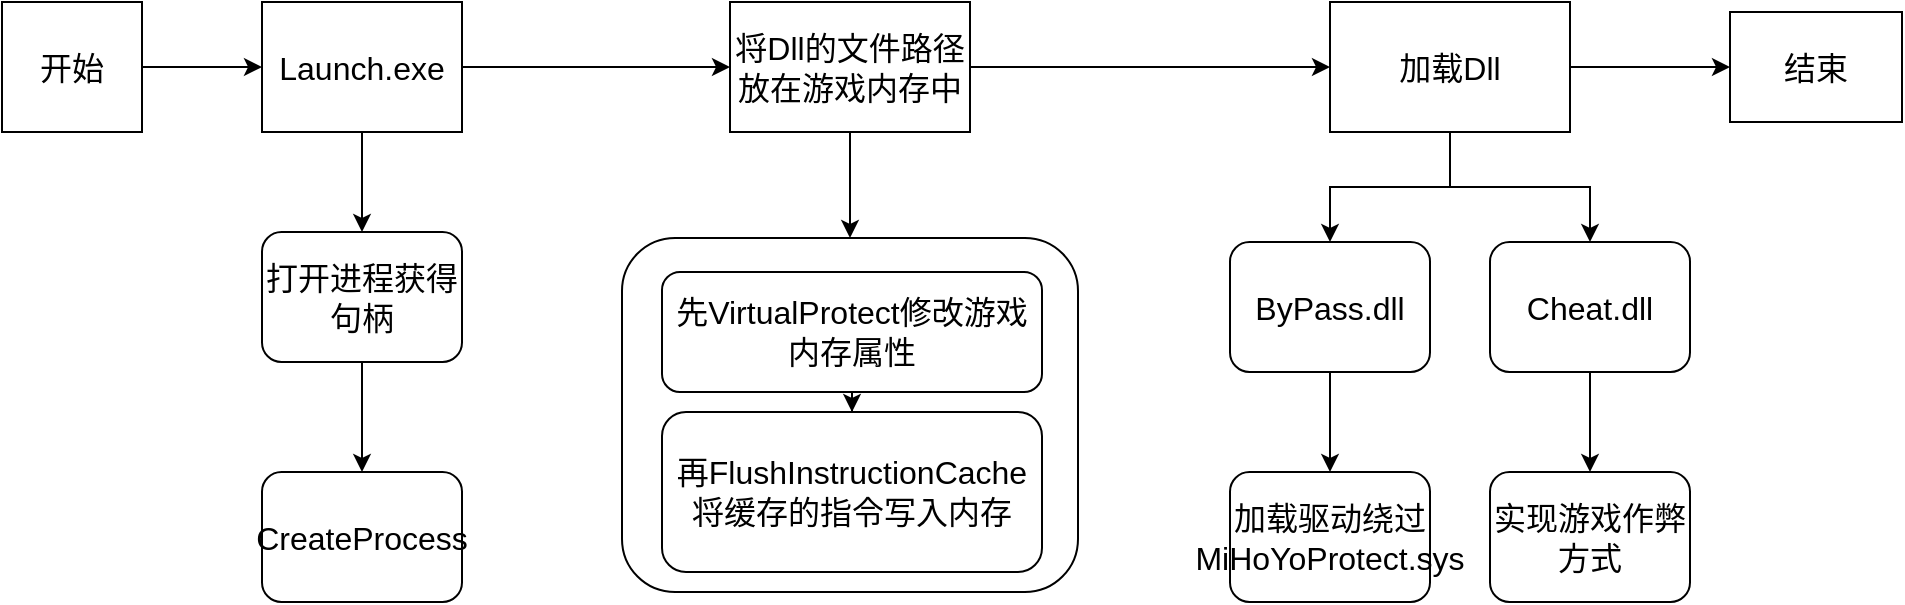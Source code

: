 <mxfile version="24.7.7">
  <diagram name="第 1 页" id="e_IjWnhNF0fLR_qOTUyp">
    <mxGraphModel dx="1365" dy="766" grid="1" gridSize="10" guides="1" tooltips="1" connect="1" arrows="1" fold="1" page="1" pageScale="1" pageWidth="827" pageHeight="1169" math="0" shadow="0">
      <root>
        <mxCell id="0" />
        <mxCell id="1" parent="0" />
        <mxCell id="D3yn_jxY5x2qavKiKTVe-3" value="" style="edgeStyle=orthogonalEdgeStyle;rounded=0;orthogonalLoop=1;jettySize=auto;html=1;fontSize=16;" edge="1" parent="1" source="D3yn_jxY5x2qavKiKTVe-1" target="D3yn_jxY5x2qavKiKTVe-2">
          <mxGeometry relative="1" as="geometry" />
        </mxCell>
        <mxCell id="D3yn_jxY5x2qavKiKTVe-1" value="开始" style="rounded=0;whiteSpace=wrap;html=1;fontSize=16;" vertex="1" parent="1">
          <mxGeometry x="80" y="555" width="70" height="65" as="geometry" />
        </mxCell>
        <mxCell id="D3yn_jxY5x2qavKiKTVe-7" value="" style="edgeStyle=orthogonalEdgeStyle;rounded=0;orthogonalLoop=1;jettySize=auto;html=1;fontSize=16;" edge="1" parent="1" source="D3yn_jxY5x2qavKiKTVe-2" target="D3yn_jxY5x2qavKiKTVe-6">
          <mxGeometry relative="1" as="geometry" />
        </mxCell>
        <mxCell id="D3yn_jxY5x2qavKiKTVe-21" value="" style="edgeStyle=orthogonalEdgeStyle;rounded=0;orthogonalLoop=1;jettySize=auto;html=1;fontSize=16;" edge="1" parent="1" source="D3yn_jxY5x2qavKiKTVe-2" target="D3yn_jxY5x2qavKiKTVe-20">
          <mxGeometry relative="1" as="geometry" />
        </mxCell>
        <mxCell id="D3yn_jxY5x2qavKiKTVe-2" value="Launch.exe" style="rounded=0;whiteSpace=wrap;html=1;fontSize=16;" vertex="1" parent="1">
          <mxGeometry x="210" y="555" width="100" height="65" as="geometry" />
        </mxCell>
        <mxCell id="D3yn_jxY5x2qavKiKTVe-9" value="" style="edgeStyle=orthogonalEdgeStyle;rounded=0;orthogonalLoop=1;jettySize=auto;html=1;fontSize=16;" edge="1" parent="1" source="D3yn_jxY5x2qavKiKTVe-6" target="D3yn_jxY5x2qavKiKTVe-8">
          <mxGeometry relative="1" as="geometry" />
        </mxCell>
        <mxCell id="D3yn_jxY5x2qavKiKTVe-6" value="打开进程获得句柄" style="rounded=1;whiteSpace=wrap;html=1;fontSize=16;" vertex="1" parent="1">
          <mxGeometry x="210" y="670" width="100" height="65" as="geometry" />
        </mxCell>
        <mxCell id="D3yn_jxY5x2qavKiKTVe-8" value="CreateProcess" style="rounded=1;whiteSpace=wrap;html=1;fontSize=16;" vertex="1" parent="1">
          <mxGeometry x="210" y="790" width="100" height="65" as="geometry" />
        </mxCell>
        <mxCell id="D3yn_jxY5x2qavKiKTVe-14" value="" style="edgeStyle=orthogonalEdgeStyle;rounded=0;orthogonalLoop=1;jettySize=auto;html=1;fontSize=16;" edge="1" parent="1" source="D3yn_jxY5x2qavKiKTVe-10" target="D3yn_jxY5x2qavKiKTVe-13">
          <mxGeometry relative="1" as="geometry" />
        </mxCell>
        <mxCell id="D3yn_jxY5x2qavKiKTVe-10" value="ByPass.dll" style="rounded=1;whiteSpace=wrap;html=1;fontSize=16;" vertex="1" parent="1">
          <mxGeometry x="694" y="675" width="100" height="65" as="geometry" />
        </mxCell>
        <mxCell id="D3yn_jxY5x2qavKiKTVe-13" value="加载驱动绕过&lt;div style=&quot;font-size: 16px;&quot;&gt;MiHoYoProtect.sys&lt;br style=&quot;font-size: 16px;&quot;&gt;&lt;/div&gt;" style="rounded=1;whiteSpace=wrap;html=1;fontSize=16;" vertex="1" parent="1">
          <mxGeometry x="694" y="790" width="100" height="65" as="geometry" />
        </mxCell>
        <mxCell id="D3yn_jxY5x2qavKiKTVe-19" value="" style="edgeStyle=orthogonalEdgeStyle;rounded=0;orthogonalLoop=1;jettySize=auto;html=1;fontSize=16;" edge="1" parent="1" source="D3yn_jxY5x2qavKiKTVe-15" target="D3yn_jxY5x2qavKiKTVe-18">
          <mxGeometry relative="1" as="geometry" />
        </mxCell>
        <mxCell id="D3yn_jxY5x2qavKiKTVe-15" value="Cheat.dll" style="rounded=1;whiteSpace=wrap;html=1;fontSize=16;" vertex="1" parent="1">
          <mxGeometry x="824" y="675" width="100" height="65" as="geometry" />
        </mxCell>
        <mxCell id="D3yn_jxY5x2qavKiKTVe-18" value="&lt;div style=&quot;font-size: 16px;&quot;&gt;实现游戏作弊方式&lt;br style=&quot;font-size: 16px;&quot;&gt;&lt;/div&gt;" style="rounded=1;whiteSpace=wrap;html=1;fontSize=16;" vertex="1" parent="1">
          <mxGeometry x="824" y="790" width="100" height="65" as="geometry" />
        </mxCell>
        <mxCell id="D3yn_jxY5x2qavKiKTVe-23" value="" style="edgeStyle=orthogonalEdgeStyle;rounded=0;orthogonalLoop=1;jettySize=auto;html=1;fontSize=16;" edge="1" parent="1" source="D3yn_jxY5x2qavKiKTVe-20" target="D3yn_jxY5x2qavKiKTVe-22">
          <mxGeometry relative="1" as="geometry" />
        </mxCell>
        <mxCell id="D3yn_jxY5x2qavKiKTVe-28" value="" style="edgeStyle=orthogonalEdgeStyle;rounded=0;orthogonalLoop=1;jettySize=auto;html=1;fontSize=16;" edge="1" parent="1" source="D3yn_jxY5x2qavKiKTVe-20" target="D3yn_jxY5x2qavKiKTVe-27">
          <mxGeometry relative="1" as="geometry" />
        </mxCell>
        <mxCell id="D3yn_jxY5x2qavKiKTVe-20" value="将Dll的文件路径放在游戏内存中" style="rounded=0;whiteSpace=wrap;html=1;fontSize=16;" vertex="1" parent="1">
          <mxGeometry x="444" y="555" width="120" height="65" as="geometry" />
        </mxCell>
        <mxCell id="D3yn_jxY5x2qavKiKTVe-22" value="" style="rounded=1;whiteSpace=wrap;html=1;fontSize=16;" vertex="1" parent="1">
          <mxGeometry x="390" y="673" width="228" height="177" as="geometry" />
        </mxCell>
        <mxCell id="D3yn_jxY5x2qavKiKTVe-26" value="" style="edgeStyle=orthogonalEdgeStyle;rounded=0;orthogonalLoop=1;jettySize=auto;html=1;fontSize=16;" edge="1" parent="1" source="D3yn_jxY5x2qavKiKTVe-24" target="D3yn_jxY5x2qavKiKTVe-25">
          <mxGeometry relative="1" as="geometry" />
        </mxCell>
        <mxCell id="D3yn_jxY5x2qavKiKTVe-24" value="先VirtualProtect修改游戏内存属性" style="rounded=1;whiteSpace=wrap;html=1;fontSize=16;" vertex="1" parent="1">
          <mxGeometry x="410" y="690" width="190" height="60" as="geometry" />
        </mxCell>
        <mxCell id="D3yn_jxY5x2qavKiKTVe-25" value="再FlushInstructionCache将缓存的指令写入内存" style="rounded=1;whiteSpace=wrap;html=1;fontSize=16;" vertex="1" parent="1">
          <mxGeometry x="410" y="760" width="190" height="80" as="geometry" />
        </mxCell>
        <mxCell id="D3yn_jxY5x2qavKiKTVe-29" style="edgeStyle=orthogonalEdgeStyle;rounded=0;orthogonalLoop=1;jettySize=auto;html=1;entryX=0.5;entryY=0;entryDx=0;entryDy=0;fontSize=16;" edge="1" parent="1" source="D3yn_jxY5x2qavKiKTVe-27" target="D3yn_jxY5x2qavKiKTVe-10">
          <mxGeometry relative="1" as="geometry" />
        </mxCell>
        <mxCell id="D3yn_jxY5x2qavKiKTVe-30" style="edgeStyle=orthogonalEdgeStyle;rounded=0;orthogonalLoop=1;jettySize=auto;html=1;fontSize=16;" edge="1" parent="1" source="D3yn_jxY5x2qavKiKTVe-27" target="D3yn_jxY5x2qavKiKTVe-15">
          <mxGeometry relative="1" as="geometry" />
        </mxCell>
        <mxCell id="D3yn_jxY5x2qavKiKTVe-32" value="" style="edgeStyle=orthogonalEdgeStyle;rounded=0;orthogonalLoop=1;jettySize=auto;html=1;fontSize=16;" edge="1" parent="1" source="D3yn_jxY5x2qavKiKTVe-27" target="D3yn_jxY5x2qavKiKTVe-31">
          <mxGeometry relative="1" as="geometry" />
        </mxCell>
        <mxCell id="D3yn_jxY5x2qavKiKTVe-27" value="加载Dll" style="rounded=0;whiteSpace=wrap;html=1;fontSize=16;" vertex="1" parent="1">
          <mxGeometry x="744" y="555" width="120" height="65" as="geometry" />
        </mxCell>
        <mxCell id="D3yn_jxY5x2qavKiKTVe-31" value="结束" style="rounded=0;whiteSpace=wrap;html=1;fontSize=16;" vertex="1" parent="1">
          <mxGeometry x="944" y="560" width="86" height="55" as="geometry" />
        </mxCell>
      </root>
    </mxGraphModel>
  </diagram>
</mxfile>
